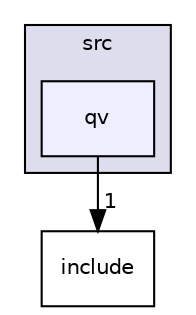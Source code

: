 digraph "qv" {
  compound=true
  node [ fontsize="10", fontname="Helvetica"];
  edge [ labelfontsize="10", labelfontname="Helvetica"];
  subgraph clusterdir_28a04cc6444cdd1b436423abf3214ac3 {
    graph [ bgcolor="#ddddee", pencolor="black", label="src" fontname="Helvetica", fontsize="10", URL="dir_28a04cc6444cdd1b436423abf3214ac3.html"]
  dir_d2b6d2c4be8e32b2d9832f6ce0d9c654 [shape=box, label="qv", style="filled", fillcolor="#eeeeff", pencolor="black", URL="dir_d2b6d2c4be8e32b2d9832f6ce0d9c654.html"];
  }
  dir_9b55b230f41344f00f9f1f35be51edc6 [shape=box label="include" URL="dir_9b55b230f41344f00f9f1f35be51edc6.html"];
  dir_d2b6d2c4be8e32b2d9832f6ce0d9c654->dir_9b55b230f41344f00f9f1f35be51edc6 [headlabel="1", labeldistance=1.5 headhref="dir_000013_000005.html"];
}
